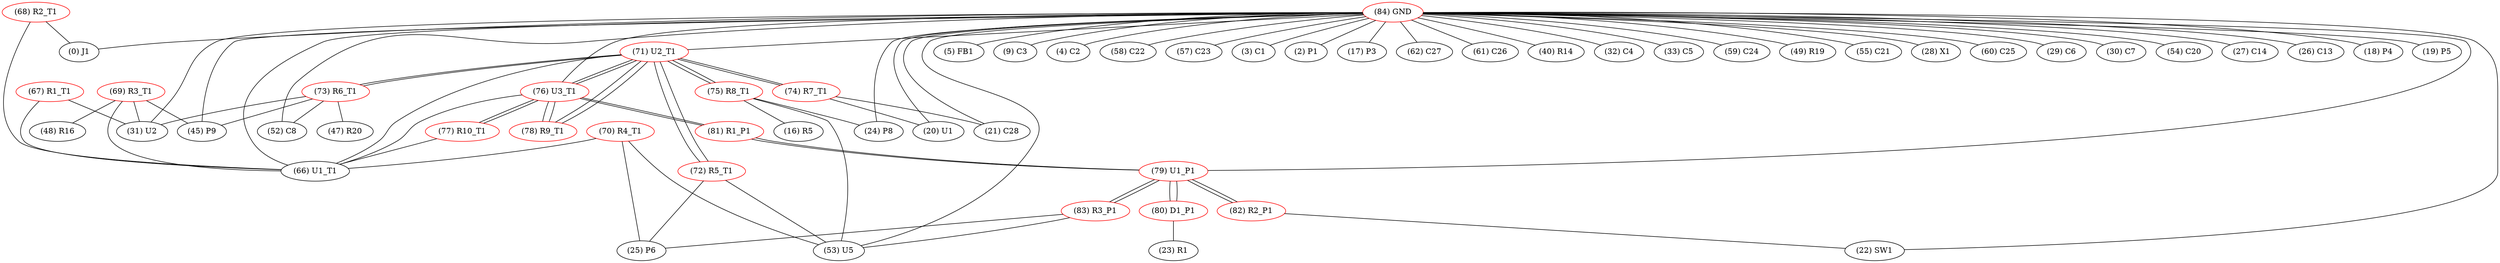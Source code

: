 graph {
	67 [label="(67) R1_T1" color=red]
	31 [label="(31) U2"]
	66 [label="(66) U1_T1"]
	68 [label="(68) R2_T1" color=red]
	0 [label="(0) J1"]
	66 [label="(66) U1_T1"]
	69 [label="(69) R3_T1" color=red]
	31 [label="(31) U2"]
	45 [label="(45) P9"]
	48 [label="(48) R16"]
	66 [label="(66) U1_T1"]
	70 [label="(70) R4_T1" color=red]
	53 [label="(53) U5"]
	25 [label="(25) P6"]
	66 [label="(66) U1_T1"]
	71 [label="(71) U2_T1" color=red]
	74 [label="(74) R7_T1"]
	75 [label="(75) R8_T1"]
	72 [label="(72) R5_T1"]
	73 [label="(73) R6_T1"]
	76 [label="(76) U3_T1"]
	66 [label="(66) U1_T1"]
	78 [label="(78) R9_T1"]
	72 [label="(72) R5_T1" color=red]
	53 [label="(53) U5"]
	25 [label="(25) P6"]
	71 [label="(71) U2_T1"]
	73 [label="(73) R6_T1" color=red]
	31 [label="(31) U2"]
	47 [label="(47) R20"]
	45 [label="(45) P9"]
	52 [label="(52) C8"]
	71 [label="(71) U2_T1"]
	74 [label="(74) R7_T1" color=red]
	20 [label="(20) U1"]
	21 [label="(21) C28"]
	71 [label="(71) U2_T1"]
	75 [label="(75) R8_T1" color=red]
	16 [label="(16) R5"]
	24 [label="(24) P8"]
	53 [label="(53) U5"]
	71 [label="(71) U2_T1"]
	76 [label="(76) U3_T1" color=red]
	71 [label="(71) U2_T1"]
	66 [label="(66) U1_T1"]
	78 [label="(78) R9_T1"]
	77 [label="(77) R10_T1"]
	81 [label="(81) R1_P1"]
	77 [label="(77) R10_T1" color=red]
	76 [label="(76) U3_T1"]
	66 [label="(66) U1_T1"]
	78 [label="(78) R9_T1" color=red]
	71 [label="(71) U2_T1"]
	76 [label="(76) U3_T1"]
	79 [label="(79) U1_P1" color=red]
	80 [label="(80) D1_P1"]
	82 [label="(82) R2_P1"]
	83 [label="(83) R3_P1"]
	81 [label="(81) R1_P1"]
	80 [label="(80) D1_P1" color=red]
	23 [label="(23) R1"]
	79 [label="(79) U1_P1"]
	81 [label="(81) R1_P1" color=red]
	76 [label="(76) U3_T1"]
	79 [label="(79) U1_P1"]
	82 [label="(82) R2_P1" color=red]
	22 [label="(22) SW1"]
	79 [label="(79) U1_P1"]
	83 [label="(83) R3_P1" color=red]
	53 [label="(53) U5"]
	25 [label="(25) P6"]
	79 [label="(79) U1_P1"]
	84 [label="(84) GND" color=red]
	5 [label="(5) FB1"]
	9 [label="(9) C3"]
	0 [label="(0) J1"]
	4 [label="(4) C2"]
	58 [label="(58) C22"]
	57 [label="(57) C23"]
	3 [label="(3) C1"]
	2 [label="(2) P1"]
	17 [label="(17) P3"]
	62 [label="(62) C27"]
	61 [label="(61) C26"]
	40 [label="(40) R14"]
	32 [label="(32) C4"]
	33 [label="(33) C5"]
	53 [label="(53) U5"]
	59 [label="(59) C24"]
	49 [label="(49) R19"]
	52 [label="(52) C8"]
	45 [label="(45) P9"]
	55 [label="(55) C21"]
	28 [label="(28) X1"]
	60 [label="(60) C25"]
	29 [label="(29) C6"]
	30 [label="(30) C7"]
	54 [label="(54) C20"]
	27 [label="(27) C14"]
	26 [label="(26) C13"]
	31 [label="(31) U2"]
	20 [label="(20) U1"]
	24 [label="(24) P8"]
	21 [label="(21) C28"]
	18 [label="(18) P4"]
	22 [label="(22) SW1"]
	19 [label="(19) P5"]
	71 [label="(71) U2_T1"]
	76 [label="(76) U3_T1"]
	66 [label="(66) U1_T1"]
	79 [label="(79) U1_P1"]
	67 -- 31
	67 -- 66
	68 -- 0
	68 -- 66
	69 -- 31
	69 -- 45
	69 -- 48
	69 -- 66
	70 -- 53
	70 -- 25
	70 -- 66
	71 -- 74
	71 -- 75
	71 -- 72
	71 -- 73
	71 -- 76
	71 -- 66
	71 -- 78
	72 -- 53
	72 -- 25
	72 -- 71
	73 -- 31
	73 -- 47
	73 -- 45
	73 -- 52
	73 -- 71
	74 -- 20
	74 -- 21
	74 -- 71
	75 -- 16
	75 -- 24
	75 -- 53
	75 -- 71
	76 -- 71
	76 -- 66
	76 -- 78
	76 -- 77
	76 -- 81
	77 -- 76
	77 -- 66
	78 -- 71
	78 -- 76
	79 -- 80
	79 -- 82
	79 -- 83
	79 -- 81
	80 -- 23
	80 -- 79
	81 -- 76
	81 -- 79
	82 -- 22
	82 -- 79
	83 -- 53
	83 -- 25
	83 -- 79
	84 -- 5
	84 -- 9
	84 -- 0
	84 -- 4
	84 -- 58
	84 -- 57
	84 -- 3
	84 -- 2
	84 -- 17
	84 -- 62
	84 -- 61
	84 -- 40
	84 -- 32
	84 -- 33
	84 -- 53
	84 -- 59
	84 -- 49
	84 -- 52
	84 -- 45
	84 -- 55
	84 -- 28
	84 -- 60
	84 -- 29
	84 -- 30
	84 -- 54
	84 -- 27
	84 -- 26
	84 -- 31
	84 -- 20
	84 -- 24
	84 -- 21
	84 -- 18
	84 -- 22
	84 -- 19
	84 -- 71
	84 -- 76
	84 -- 66
	84 -- 79
}